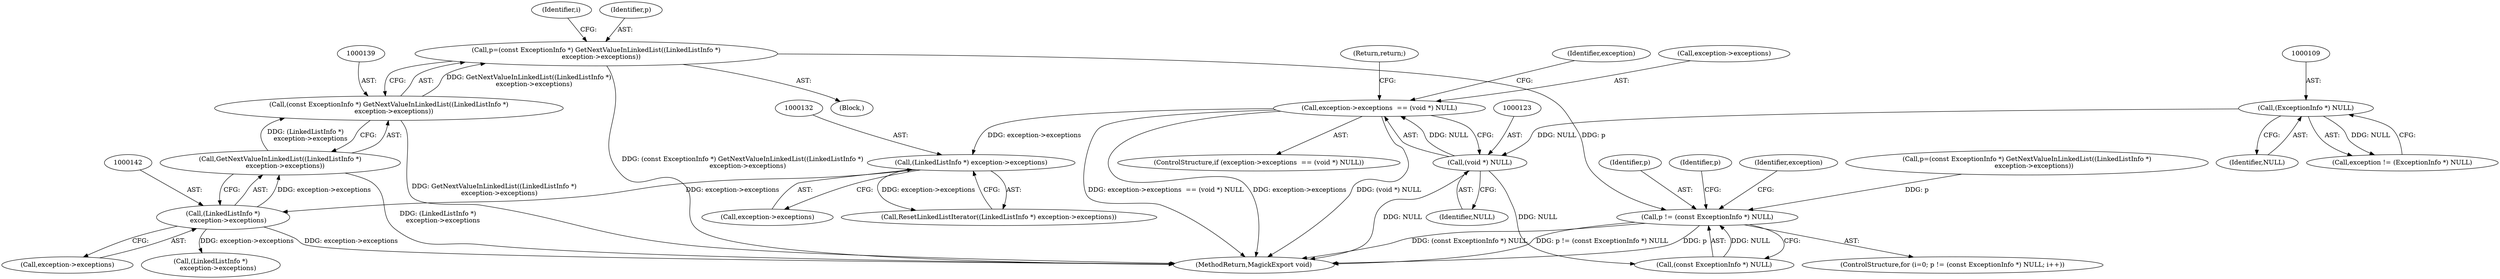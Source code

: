 digraph "0_ImageMagick_0474237508f39c4f783208123431815f1ededb76_2@pointer" {
"1000136" [label="(Call,p=(const ExceptionInfo *) GetNextValueInLinkedList((LinkedListInfo *)\n     exception->exceptions))"];
"1000138" [label="(Call,(const ExceptionInfo *) GetNextValueInLinkedList((LinkedListInfo *)\n     exception->exceptions))"];
"1000140" [label="(Call,GetNextValueInLinkedList((LinkedListInfo *)\n     exception->exceptions))"];
"1000141" [label="(Call,(LinkedListInfo *)\n     exception->exceptions)"];
"1000131" [label="(Call,(LinkedListInfo *) exception->exceptions)"];
"1000118" [label="(Call,exception->exceptions  == (void *) NULL)"];
"1000122" [label="(Call,(void *) NULL)"];
"1000108" [label="(Call,(ExceptionInfo *) NULL)"];
"1000150" [label="(Call,p != (const ExceptionInfo *) NULL)"];
"1000161" [label="(Identifier,p)"];
"1000125" [label="(Return,return;)"];
"1000143" [label="(Call,exception->exceptions)"];
"1000131" [label="(Call,(LinkedListInfo *) exception->exceptions)"];
"1000136" [label="(Call,p=(const ExceptionInfo *) GetNextValueInLinkedList((LinkedListInfo *)\n     exception->exceptions))"];
"1000108" [label="(Call,(ExceptionInfo *) NULL)"];
"1000150" [label="(Call,p != (const ExceptionInfo *) NULL)"];
"1000152" [label="(Call,(const ExceptionInfo *) NULL)"];
"1000128" [label="(Identifier,exception)"];
"1000119" [label="(Call,exception->exceptions)"];
"1000133" [label="(Call,exception->exceptions)"];
"1000141" [label="(Call,(LinkedListInfo *)\n     exception->exceptions)"];
"1000117" [label="(ControlStructure,if (exception->exceptions  == (void *) NULL))"];
"1000110" [label="(Identifier,NULL)"];
"1000148" [label="(Identifier,i)"];
"1000137" [label="(Identifier,p)"];
"1000237" [label="(Call,(LinkedListInfo *)\n       exception->exceptions)"];
"1000244" [label="(Identifier,exception)"];
"1000124" [label="(Identifier,NULL)"];
"1000232" [label="(Call,p=(const ExceptionInfo *) GetNextValueInLinkedList((LinkedListInfo *)\n       exception->exceptions))"];
"1000140" [label="(Call,GetNextValueInLinkedList((LinkedListInfo *)\n     exception->exceptions))"];
"1000106" [label="(Call,exception != (ExceptionInfo *) NULL)"];
"1000138" [label="(Call,(const ExceptionInfo *) GetNextValueInLinkedList((LinkedListInfo *)\n     exception->exceptions))"];
"1000102" [label="(Block,)"];
"1000146" [label="(ControlStructure,for (i=0; p != (const ExceptionInfo *) NULL; i++))"];
"1000122" [label="(Call,(void *) NULL)"];
"1000151" [label="(Identifier,p)"];
"1000118" [label="(Call,exception->exceptions  == (void *) NULL)"];
"1000248" [label="(MethodReturn,MagickExport void)"];
"1000130" [label="(Call,ResetLinkedListIterator((LinkedListInfo *) exception->exceptions))"];
"1000136" -> "1000102"  [label="AST: "];
"1000136" -> "1000138"  [label="CFG: "];
"1000137" -> "1000136"  [label="AST: "];
"1000138" -> "1000136"  [label="AST: "];
"1000148" -> "1000136"  [label="CFG: "];
"1000136" -> "1000248"  [label="DDG: (const ExceptionInfo *) GetNextValueInLinkedList((LinkedListInfo *)\n     exception->exceptions)"];
"1000138" -> "1000136"  [label="DDG: GetNextValueInLinkedList((LinkedListInfo *)\n     exception->exceptions)"];
"1000136" -> "1000150"  [label="DDG: p"];
"1000138" -> "1000140"  [label="CFG: "];
"1000139" -> "1000138"  [label="AST: "];
"1000140" -> "1000138"  [label="AST: "];
"1000138" -> "1000248"  [label="DDG: GetNextValueInLinkedList((LinkedListInfo *)\n     exception->exceptions)"];
"1000140" -> "1000138"  [label="DDG: (LinkedListInfo *)\n     exception->exceptions"];
"1000140" -> "1000141"  [label="CFG: "];
"1000141" -> "1000140"  [label="AST: "];
"1000140" -> "1000248"  [label="DDG: (LinkedListInfo *)\n     exception->exceptions"];
"1000141" -> "1000140"  [label="DDG: exception->exceptions"];
"1000141" -> "1000143"  [label="CFG: "];
"1000142" -> "1000141"  [label="AST: "];
"1000143" -> "1000141"  [label="AST: "];
"1000141" -> "1000248"  [label="DDG: exception->exceptions"];
"1000131" -> "1000141"  [label="DDG: exception->exceptions"];
"1000141" -> "1000237"  [label="DDG: exception->exceptions"];
"1000131" -> "1000130"  [label="AST: "];
"1000131" -> "1000133"  [label="CFG: "];
"1000132" -> "1000131"  [label="AST: "];
"1000133" -> "1000131"  [label="AST: "];
"1000130" -> "1000131"  [label="CFG: "];
"1000131" -> "1000130"  [label="DDG: exception->exceptions"];
"1000118" -> "1000131"  [label="DDG: exception->exceptions"];
"1000118" -> "1000117"  [label="AST: "];
"1000118" -> "1000122"  [label="CFG: "];
"1000119" -> "1000118"  [label="AST: "];
"1000122" -> "1000118"  [label="AST: "];
"1000125" -> "1000118"  [label="CFG: "];
"1000128" -> "1000118"  [label="CFG: "];
"1000118" -> "1000248"  [label="DDG: exception->exceptions  == (void *) NULL"];
"1000118" -> "1000248"  [label="DDG: exception->exceptions"];
"1000118" -> "1000248"  [label="DDG: (void *) NULL"];
"1000122" -> "1000118"  [label="DDG: NULL"];
"1000122" -> "1000124"  [label="CFG: "];
"1000123" -> "1000122"  [label="AST: "];
"1000124" -> "1000122"  [label="AST: "];
"1000122" -> "1000248"  [label="DDG: NULL"];
"1000108" -> "1000122"  [label="DDG: NULL"];
"1000122" -> "1000152"  [label="DDG: NULL"];
"1000108" -> "1000106"  [label="AST: "];
"1000108" -> "1000110"  [label="CFG: "];
"1000109" -> "1000108"  [label="AST: "];
"1000110" -> "1000108"  [label="AST: "];
"1000106" -> "1000108"  [label="CFG: "];
"1000108" -> "1000106"  [label="DDG: NULL"];
"1000150" -> "1000146"  [label="AST: "];
"1000150" -> "1000152"  [label="CFG: "];
"1000151" -> "1000150"  [label="AST: "];
"1000152" -> "1000150"  [label="AST: "];
"1000161" -> "1000150"  [label="CFG: "];
"1000244" -> "1000150"  [label="CFG: "];
"1000150" -> "1000248"  [label="DDG: p"];
"1000150" -> "1000248"  [label="DDG: (const ExceptionInfo *) NULL"];
"1000150" -> "1000248"  [label="DDG: p != (const ExceptionInfo *) NULL"];
"1000232" -> "1000150"  [label="DDG: p"];
"1000152" -> "1000150"  [label="DDG: NULL"];
}
